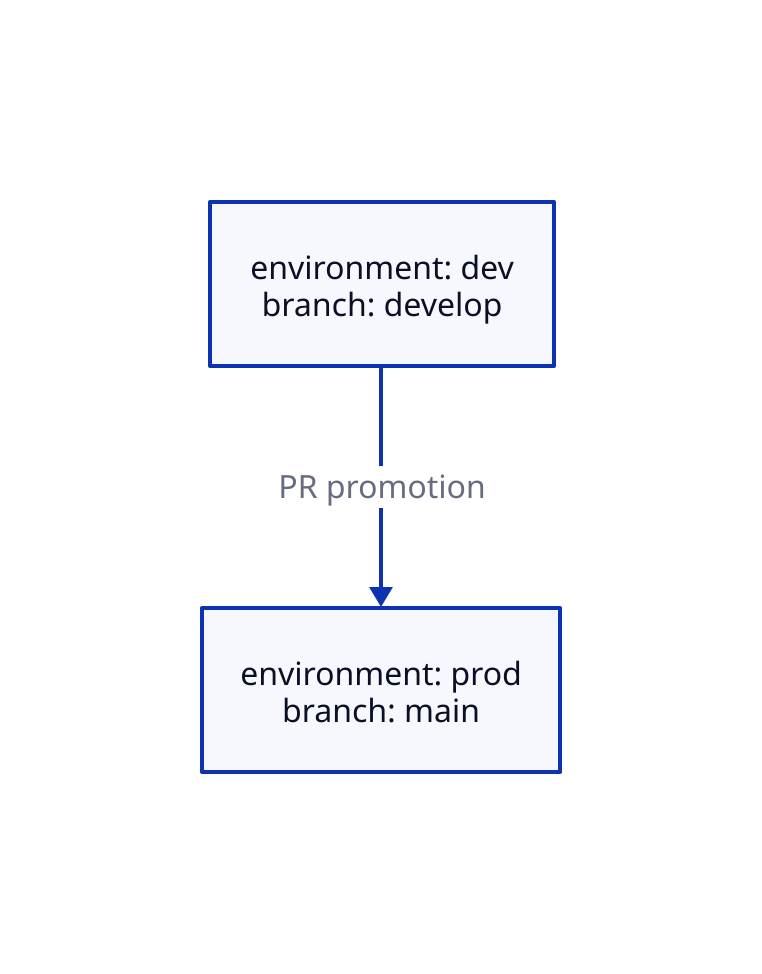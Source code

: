 dev -> main: PR promotion

dev: "environment: dev\nbranch: develop"
main: "environment: prod\nbranch: main"